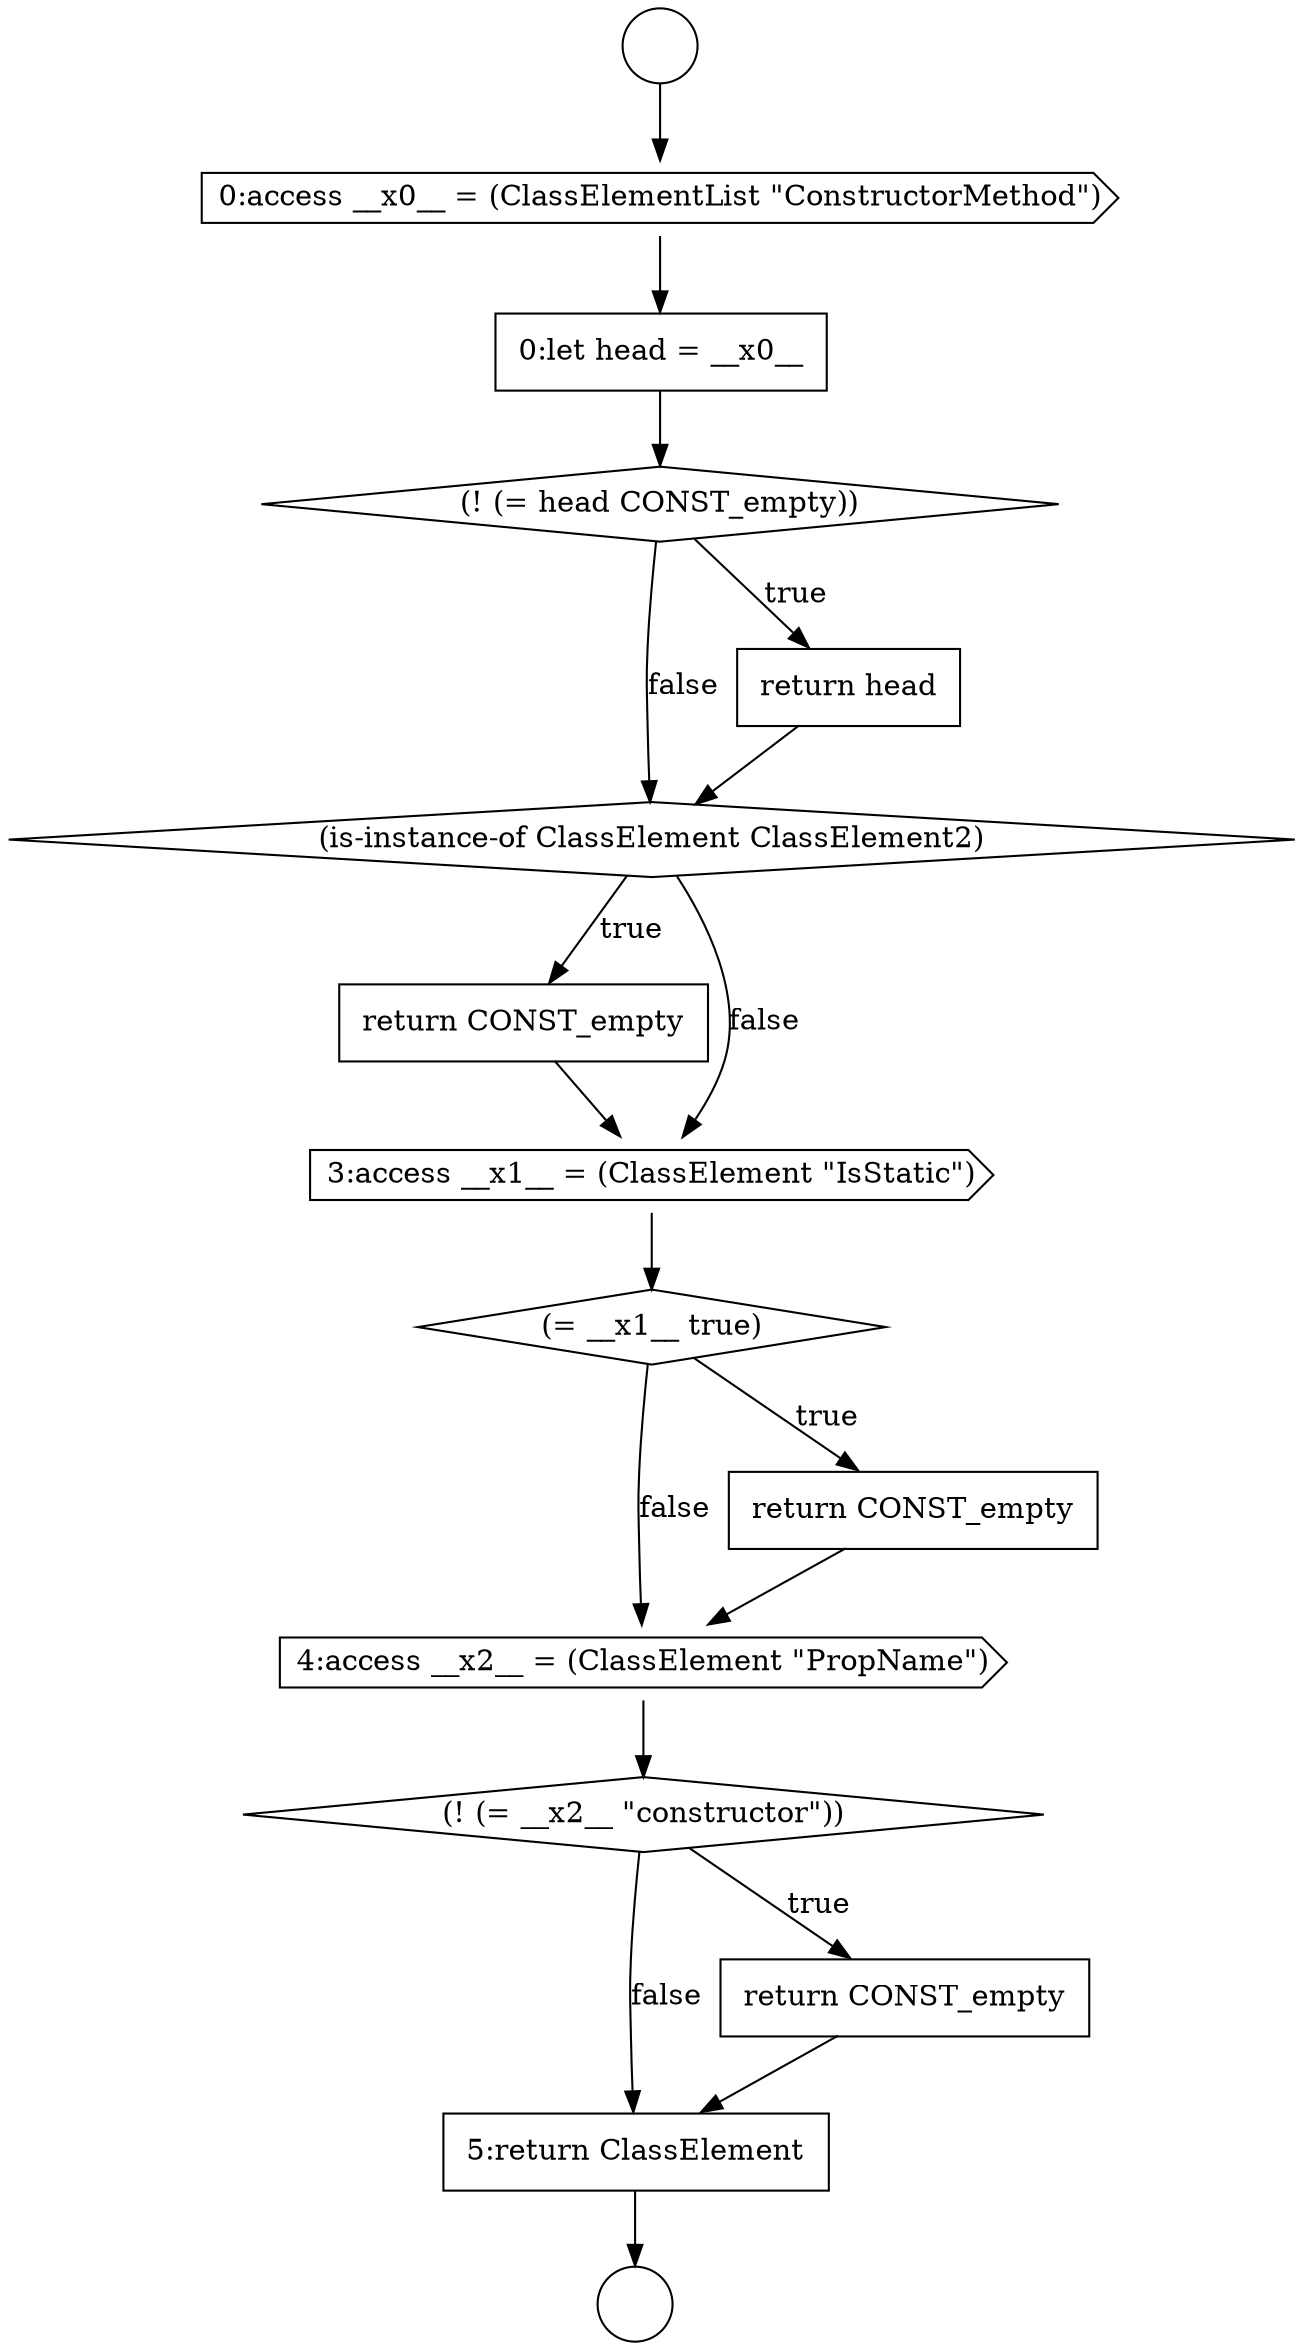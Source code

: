 digraph {
  node8960 [shape=cds, label=<<font color="black">4:access __x2__ = (ClassElement &quot;PropName&quot;)</font>> color="black" fillcolor="white" style=filled]
  node8963 [shape=none, margin=0, label=<<font color="black">
    <table border="0" cellborder="1" cellspacing="0" cellpadding="10">
      <tr><td align="left">5:return ClassElement</td></tr>
    </table>
  </font>> color="black" fillcolor="white" style=filled]
  node8951 [shape=cds, label=<<font color="black">0:access __x0__ = (ClassElementList &quot;ConstructorMethod&quot;)</font>> color="black" fillcolor="white" style=filled]
  node8956 [shape=none, margin=0, label=<<font color="black">
    <table border="0" cellborder="1" cellspacing="0" cellpadding="10">
      <tr><td align="left">return CONST_empty</td></tr>
    </table>
  </font>> color="black" fillcolor="white" style=filled]
  node8959 [shape=none, margin=0, label=<<font color="black">
    <table border="0" cellborder="1" cellspacing="0" cellpadding="10">
      <tr><td align="left">return CONST_empty</td></tr>
    </table>
  </font>> color="black" fillcolor="white" style=filled]
  node8952 [shape=none, margin=0, label=<<font color="black">
    <table border="0" cellborder="1" cellspacing="0" cellpadding="10">
      <tr><td align="left">0:let head = __x0__</td></tr>
    </table>
  </font>> color="black" fillcolor="white" style=filled]
  node8955 [shape=diamond, label=<<font color="black">(is-instance-of ClassElement ClassElement2)</font>> color="black" fillcolor="white" style=filled]
  node8958 [shape=diamond, label=<<font color="black">(= __x1__ true)</font>> color="black" fillcolor="white" style=filled]
  node8953 [shape=diamond, label=<<font color="black">(! (= head CONST_empty))</font>> color="black" fillcolor="white" style=filled]
  node8954 [shape=none, margin=0, label=<<font color="black">
    <table border="0" cellborder="1" cellspacing="0" cellpadding="10">
      <tr><td align="left">return head</td></tr>
    </table>
  </font>> color="black" fillcolor="white" style=filled]
  node8949 [shape=circle label=" " color="black" fillcolor="white" style=filled]
  node8962 [shape=none, margin=0, label=<<font color="black">
    <table border="0" cellborder="1" cellspacing="0" cellpadding="10">
      <tr><td align="left">return CONST_empty</td></tr>
    </table>
  </font>> color="black" fillcolor="white" style=filled]
  node8957 [shape=cds, label=<<font color="black">3:access __x1__ = (ClassElement &quot;IsStatic&quot;)</font>> color="black" fillcolor="white" style=filled]
  node8950 [shape=circle label=" " color="black" fillcolor="white" style=filled]
  node8961 [shape=diamond, label=<<font color="black">(! (= __x2__ &quot;constructor&quot;))</font>> color="black" fillcolor="white" style=filled]
  node8959 -> node8960 [ color="black"]
  node8955 -> node8956 [label=<<font color="black">true</font>> color="black"]
  node8955 -> node8957 [label=<<font color="black">false</font>> color="black"]
  node8951 -> node8952 [ color="black"]
  node8954 -> node8955 [ color="black"]
  node8960 -> node8961 [ color="black"]
  node8958 -> node8959 [label=<<font color="black">true</font>> color="black"]
  node8958 -> node8960 [label=<<font color="black">false</font>> color="black"]
  node8956 -> node8957 [ color="black"]
  node8962 -> node8963 [ color="black"]
  node8949 -> node8951 [ color="black"]
  node8952 -> node8953 [ color="black"]
  node8963 -> node8950 [ color="black"]
  node8953 -> node8954 [label=<<font color="black">true</font>> color="black"]
  node8953 -> node8955 [label=<<font color="black">false</font>> color="black"]
  node8961 -> node8962 [label=<<font color="black">true</font>> color="black"]
  node8961 -> node8963 [label=<<font color="black">false</font>> color="black"]
  node8957 -> node8958 [ color="black"]
}
